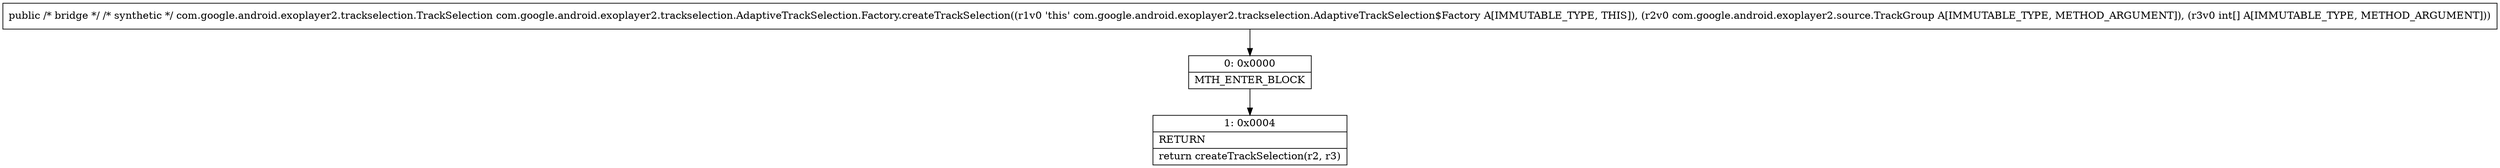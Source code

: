digraph "CFG forcom.google.android.exoplayer2.trackselection.AdaptiveTrackSelection.Factory.createTrackSelection(Lcom\/google\/android\/exoplayer2\/source\/TrackGroup;[I)Lcom\/google\/android\/exoplayer2\/trackselection\/TrackSelection;" {
Node_0 [shape=record,label="{0\:\ 0x0000|MTH_ENTER_BLOCK\l}"];
Node_1 [shape=record,label="{1\:\ 0x0004|RETURN\l|return createTrackSelection(r2, r3)\l}"];
MethodNode[shape=record,label="{public \/* bridge *\/ \/* synthetic *\/ com.google.android.exoplayer2.trackselection.TrackSelection com.google.android.exoplayer2.trackselection.AdaptiveTrackSelection.Factory.createTrackSelection((r1v0 'this' com.google.android.exoplayer2.trackselection.AdaptiveTrackSelection$Factory A[IMMUTABLE_TYPE, THIS]), (r2v0 com.google.android.exoplayer2.source.TrackGroup A[IMMUTABLE_TYPE, METHOD_ARGUMENT]), (r3v0 int[] A[IMMUTABLE_TYPE, METHOD_ARGUMENT])) }"];
MethodNode -> Node_0;
Node_0 -> Node_1;
}

